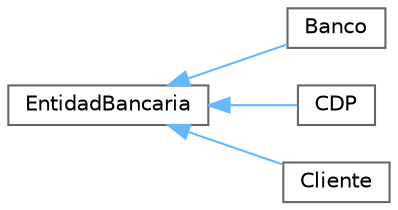 digraph "Gráfico de jerarquía de clases"
{
 // LATEX_PDF_SIZE
  bgcolor="transparent";
  edge [fontname=Helvetica,fontsize=10,labelfontname=Helvetica,labelfontsize=10];
  node [fontname=Helvetica,fontsize=10,shape=box,height=0.2,width=0.4];
  rankdir="LR";
  Node0 [id="Node000000",label="EntidadBancaria",height=0.2,width=0.4,color="grey40", fillcolor="white", style="filled",URL="$class_entidad_bancaria.html",tooltip="Clase padre del sistema bancario."];
  Node0 -> Node1 [id="edge5_Node000000_Node000001",dir="back",color="steelblue1",style="solid",tooltip=" "];
  Node1 [id="Node000001",label="Banco",height=0.2,width=0.4,color="grey40", fillcolor="white", style="filled",URL="$class_banco.html",tooltip="Clase que representa un banco."];
  Node0 -> Node2 [id="edge6_Node000000_Node000002",dir="back",color="steelblue1",style="solid",tooltip=" "];
  Node2 [id="Node000002",label="CDP",height=0.2,width=0.4,color="grey40", fillcolor="white", style="filled",URL="$class_c_d_p.html",tooltip="Clase que representa un Certificado de Depósito a Plazo."];
  Node0 -> Node3 [id="edge7_Node000000_Node000003",dir="back",color="steelblue1",style="solid",tooltip=" "];
  Node3 [id="Node000003",label="Cliente",height=0.2,width=0.4,color="grey40", fillcolor="white", style="filled",URL="$class_cliente.html",tooltip="es un cliente de una entidad bancaria."];
}
